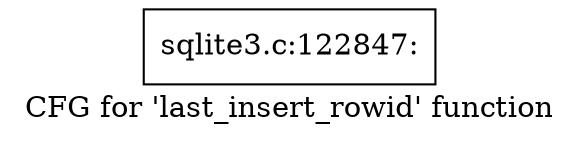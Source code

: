 digraph "CFG for 'last_insert_rowid' function" {
	label="CFG for 'last_insert_rowid' function";

	Node0x55c0f87edc90 [shape=record,label="{sqlite3.c:122847:}"];
}
